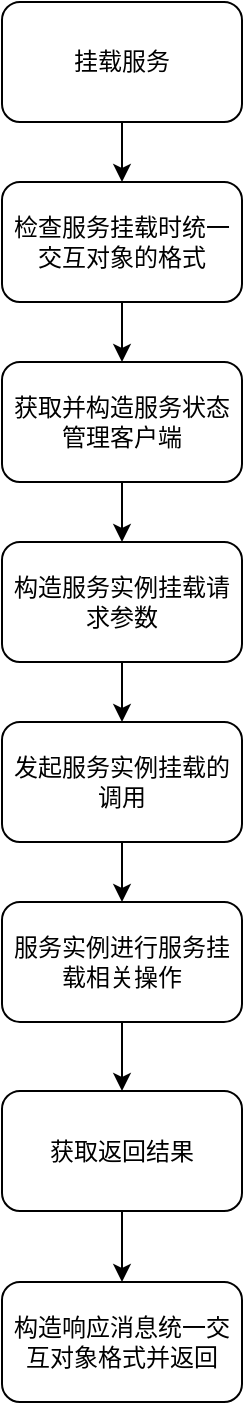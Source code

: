 <mxfile version="24.2.2" type="github">
  <diagram name="第 1 页" id="aKP4vSBZijNV9WoqjYUs">
    <mxGraphModel dx="1042" dy="535" grid="1" gridSize="10" guides="1" tooltips="1" connect="1" arrows="1" fold="1" page="1" pageScale="1" pageWidth="827" pageHeight="1169" math="0" shadow="0">
      <root>
        <mxCell id="0" />
        <mxCell id="1" parent="0" />
        <mxCell id="CDus9VyTco_ZmJK8PsMG-10" style="edgeStyle=orthogonalEdgeStyle;rounded=0;orthogonalLoop=1;jettySize=auto;html=1;entryX=0.5;entryY=0;entryDx=0;entryDy=0;" edge="1" parent="1" source="CDus9VyTco_ZmJK8PsMG-1" target="CDus9VyTco_ZmJK8PsMG-3">
          <mxGeometry relative="1" as="geometry" />
        </mxCell>
        <mxCell id="CDus9VyTco_ZmJK8PsMG-1" value="检查服务挂载时统一交互对象的格式" style="rounded=1;whiteSpace=wrap;html=1;" vertex="1" parent="1">
          <mxGeometry x="330" y="130" width="120" height="60" as="geometry" />
        </mxCell>
        <mxCell id="CDus9VyTco_ZmJK8PsMG-9" style="edgeStyle=orthogonalEdgeStyle;rounded=0;orthogonalLoop=1;jettySize=auto;html=1;" edge="1" parent="1" source="CDus9VyTco_ZmJK8PsMG-2" target="CDus9VyTco_ZmJK8PsMG-1">
          <mxGeometry relative="1" as="geometry" />
        </mxCell>
        <mxCell id="CDus9VyTco_ZmJK8PsMG-2" value="挂载服务" style="rounded=1;whiteSpace=wrap;html=1;" vertex="1" parent="1">
          <mxGeometry x="330" y="40" width="120" height="60" as="geometry" />
        </mxCell>
        <mxCell id="CDus9VyTco_ZmJK8PsMG-11" style="edgeStyle=orthogonalEdgeStyle;rounded=0;orthogonalLoop=1;jettySize=auto;html=1;entryX=0.5;entryY=0;entryDx=0;entryDy=0;" edge="1" parent="1" source="CDus9VyTco_ZmJK8PsMG-3" target="CDus9VyTco_ZmJK8PsMG-4">
          <mxGeometry relative="1" as="geometry" />
        </mxCell>
        <mxCell id="CDus9VyTco_ZmJK8PsMG-3" value="获取并构造服务状态管理客户端" style="rounded=1;whiteSpace=wrap;html=1;" vertex="1" parent="1">
          <mxGeometry x="330" y="220" width="120" height="60" as="geometry" />
        </mxCell>
        <mxCell id="CDus9VyTco_ZmJK8PsMG-12" value="" style="edgeStyle=orthogonalEdgeStyle;rounded=0;orthogonalLoop=1;jettySize=auto;html=1;" edge="1" parent="1" source="CDus9VyTco_ZmJK8PsMG-4" target="CDus9VyTco_ZmJK8PsMG-5">
          <mxGeometry relative="1" as="geometry" />
        </mxCell>
        <mxCell id="CDus9VyTco_ZmJK8PsMG-4" value="构造服务实例挂载请求参数" style="rounded=1;whiteSpace=wrap;html=1;" vertex="1" parent="1">
          <mxGeometry x="330" y="310" width="120" height="60" as="geometry" />
        </mxCell>
        <mxCell id="CDus9VyTco_ZmJK8PsMG-13" style="edgeStyle=orthogonalEdgeStyle;rounded=0;orthogonalLoop=1;jettySize=auto;html=1;entryX=0.5;entryY=0;entryDx=0;entryDy=0;" edge="1" parent="1" source="CDus9VyTco_ZmJK8PsMG-5" target="CDus9VyTco_ZmJK8PsMG-6">
          <mxGeometry relative="1" as="geometry" />
        </mxCell>
        <mxCell id="CDus9VyTco_ZmJK8PsMG-5" value="发起服务实例挂载的调用" style="rounded=1;whiteSpace=wrap;html=1;" vertex="1" parent="1">
          <mxGeometry x="330" y="400" width="120" height="60" as="geometry" />
        </mxCell>
        <mxCell id="CDus9VyTco_ZmJK8PsMG-14" style="edgeStyle=orthogonalEdgeStyle;rounded=0;orthogonalLoop=1;jettySize=auto;html=1;entryX=0.5;entryY=0;entryDx=0;entryDy=0;" edge="1" parent="1" source="CDus9VyTco_ZmJK8PsMG-6" target="CDus9VyTco_ZmJK8PsMG-7">
          <mxGeometry relative="1" as="geometry" />
        </mxCell>
        <mxCell id="CDus9VyTco_ZmJK8PsMG-6" value="服务实例进行服务挂载相关操作" style="rounded=1;whiteSpace=wrap;html=1;" vertex="1" parent="1">
          <mxGeometry x="330" y="490" width="120" height="60" as="geometry" />
        </mxCell>
        <mxCell id="CDus9VyTco_ZmJK8PsMG-15" style="edgeStyle=orthogonalEdgeStyle;rounded=0;orthogonalLoop=1;jettySize=auto;html=1;" edge="1" parent="1" source="CDus9VyTco_ZmJK8PsMG-7" target="CDus9VyTco_ZmJK8PsMG-8">
          <mxGeometry relative="1" as="geometry" />
        </mxCell>
        <mxCell id="CDus9VyTco_ZmJK8PsMG-7" value="获取返回结果" style="rounded=1;whiteSpace=wrap;html=1;" vertex="1" parent="1">
          <mxGeometry x="330" y="584.5" width="120" height="60" as="geometry" />
        </mxCell>
        <mxCell id="CDus9VyTco_ZmJK8PsMG-8" value="构造响应消息统一交互对象格式并返回" style="rounded=1;whiteSpace=wrap;html=1;" vertex="1" parent="1">
          <mxGeometry x="330" y="680" width="120" height="60" as="geometry" />
        </mxCell>
      </root>
    </mxGraphModel>
  </diagram>
</mxfile>
